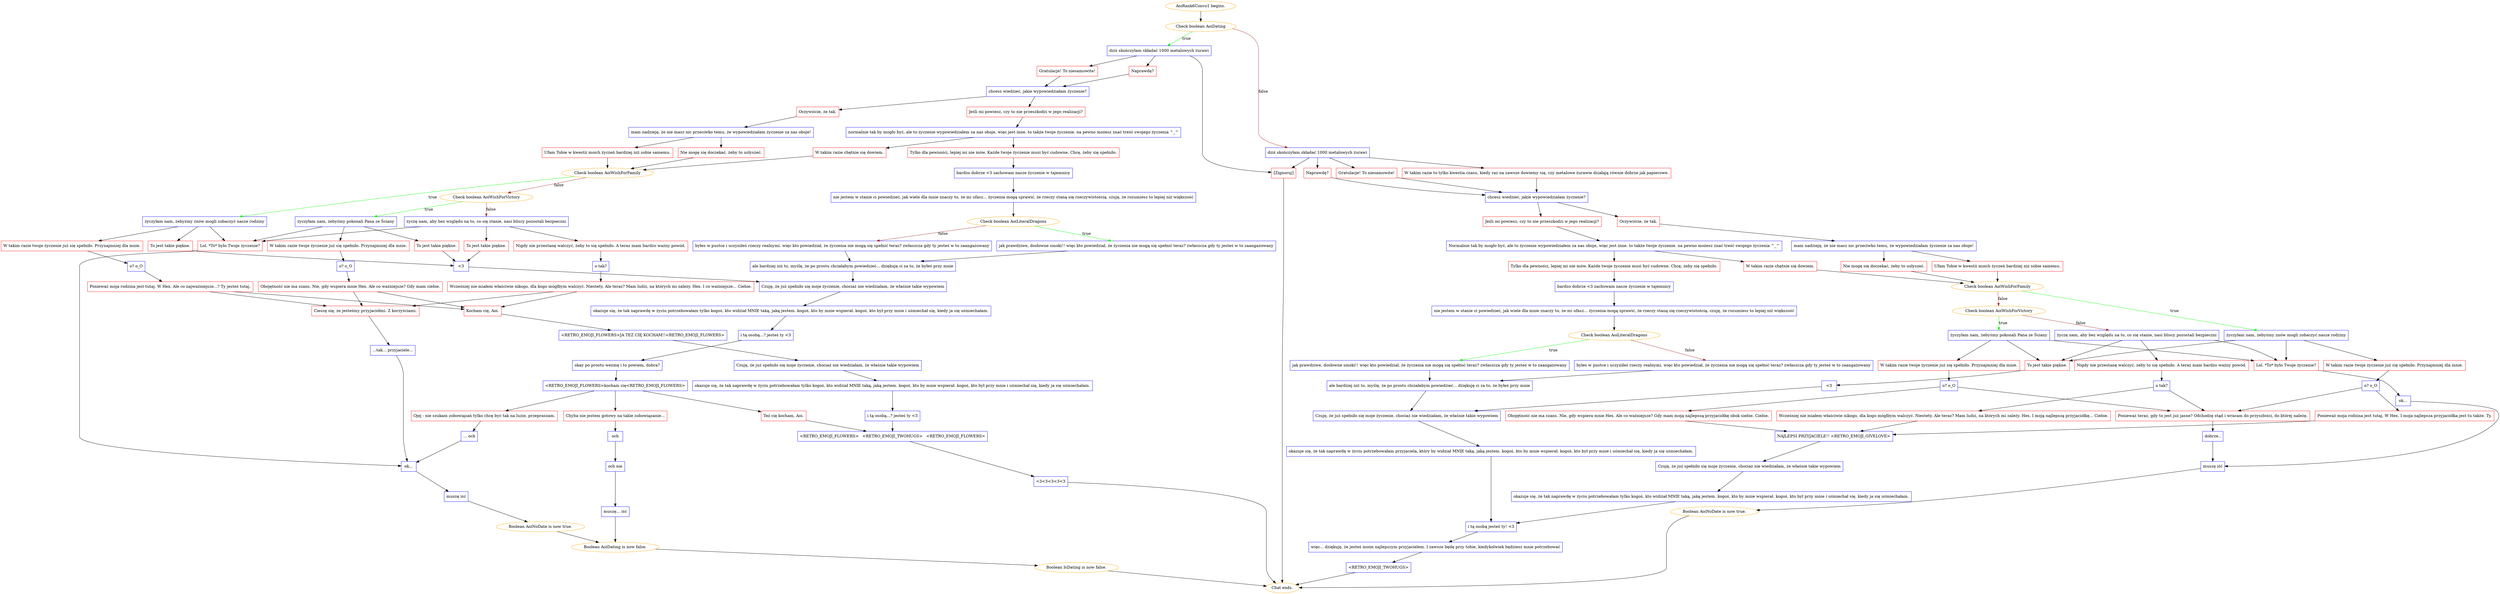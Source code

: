 digraph {
	"AoiRank6Convo1 begins." [color=orange];
		"AoiRank6Convo1 begins." -> j783435710;
	j783435710 [label="Check boolean AoiDating",color=orange];
		j783435710 -> j3539193527 [label=true,color=green];
		j783435710 -> j3750828978 [label=false,color=brown];
	j3539193527 [label="dziś skończyłam składać 1000 metalowych żurawi",shape=box,color=blue];
		j3539193527 -> j423470565;
		j3539193527 -> j1742070497;
		j3539193527 -> j3674632450;
	j3750828978 [label="dziś skończyłam składać 1000 metalowych żurawi",shape=box,color=blue];
		j3750828978 -> j2876940422;
		j3750828978 -> j2682433859;
		j3750828978 -> j1770761432;
		j3750828978 -> j3674632450;
	j423470565 [label="Naprawdę?",shape=box,color=red];
		j423470565 -> j2807082653;
	j1742070497 [label="Gratulacje! To niesamowite!",shape=box,color=red];
		j1742070497 -> j2807082653;
	j3674632450 [label="[Zignoruj]",shape=box,color=red];
		j3674632450 -> "Chat ends.";
	j2876940422 [label="W takim razie to tylko kwestia czasu, kiedy raz na zawsze dowiemy się, czy metalowe żurawie działają równie dobrze jak papierowe.",shape=box,color=red];
		j2876940422 -> j1089489947;
	j2682433859 [label="Naprawdę?",shape=box,color=red];
		j2682433859 -> j1089489947;
	j1770761432 [label="Gratulacje! To niesamowite!",shape=box,color=red];
		j1770761432 -> j1089489947;
	j2807082653 [label="chcesz wiedzieć, jakie wypowiedziałam życzenie?",shape=box,color=blue];
		j2807082653 -> j2157883475;
		j2807082653 -> j1131781600;
	"Chat ends." [color=orange];
	j1089489947 [label="chcesz wiedzieć, jakie wypowiedziałam życzenie?",shape=box,color=blue];
		j1089489947 -> j1712637327;
		j1089489947 -> j2384533684;
	j2157883475 [label="Jeśli mi powiesz, czy to nie przeszkodzi w jego realizacji?",shape=box,color=red];
		j2157883475 -> j173448307;
	j1131781600 [label="Oczywiście, że tak.",shape=box,color=red];
		j1131781600 -> j2976195611;
	j1712637327 [label="Jeśli mi powiesz, czy to nie przeszkodzi w jego realizacji?",shape=box,color=red];
		j1712637327 -> j2117021985;
	j2384533684 [label="Oczywiście, że tak.",shape=box,color=red];
		j2384533684 -> j1674500603;
	j173448307 [label="normalnie tak by mogło być, ale to życzenie wypowiedziałem za nas oboje, więc jest inne. to także twoje życzenie. na pewno możesz znać treść swojego życzenia ^_^",shape=box,color=blue];
		j173448307 -> j164725495;
		j173448307 -> j832984409;
	j2976195611 [label="mam nadzieję, że nie masz nic przeciwko temu, że wypowiedziałam życzenie za nas oboje!",shape=box,color=blue];
		j2976195611 -> j1760805887;
		j2976195611 -> j1344000242;
	j2117021985 [label="Normalnie tak by mogło być, ale to życzenie wypowiedziałem za nas oboje, więc jest inne. to także twoje życzenie. na pewno możesz znać treść swojego życzenia ^_^",shape=box,color=blue];
		j2117021985 -> j2605598626;
		j2117021985 -> j2155061995;
	j1674500603 [label="mam nadzieję, że nie masz nic przeciwko temu, że wypowiedziałam życzenie za nas oboje!",shape=box,color=blue];
		j1674500603 -> j2328176176;
		j1674500603 -> j315699;
	j164725495 [label="Tylko dla pewności, lepiej mi nie mów. Każde twoje życzenie musi być cudowne. Chcę, żeby się spełniło.",shape=box,color=red];
		j164725495 -> j164754415;
	j832984409 [label="W takim razie chętnie się dowiem.",shape=box,color=red];
		j832984409 -> j3247860844;
	j1760805887 [label="Ufam Tobie w kwestii moich życzeń bardziej niż sobie samemu.",shape=box,color=red];
		j1760805887 -> j3247860844;
	j1344000242 [label="Nie mogę się doczekać, żeby to usłyszeć.",shape=box,color=red];
		j1344000242 -> j3247860844;
	j2605598626 [label="Tylko dla pewności, lepiej mi nie mów. Każde twoje życzenie musi być cudowne. Chcę, żeby się spełniło.",shape=box,color=red];
		j2605598626 -> j4053973279;
	j2155061995 [label="W takim razie chętnie się dowiem.",shape=box,color=red];
		j2155061995 -> j828909921;
	j2328176176 [label="Ufam Tobie w kwestii moich życzeń bardziej niż sobie samemu.",shape=box,color=red];
		j2328176176 -> j828909921;
	j315699 [label="Nie mogę się doczekać, żeby to usłyszeć.",shape=box,color=red];
		j315699 -> j828909921;
	j164754415 [label="bardzo dobrze <3 zachowam nasze życzenie w tajemnicy",shape=box,color=blue];
		j164754415 -> j300407160;
	j3247860844 [label="Check boolean AoiWishForFamily",color=orange];
		j3247860844 -> j1026086461 [label=true,color=green];
		j3247860844 -> j703318390 [label=false,color=brown];
	j4053973279 [label="bardzo dobrze <3 zachowam nasze życzenie w tajemnicy",shape=box,color=blue];
		j4053973279 -> j2549689509;
	j828909921 [label="Check boolean AoiWishForFamily",color=orange];
		j828909921 -> j1661789087 [label=true,color=green];
		j828909921 -> j960399770 [label=false,color=brown];
	j300407160 [label="nie jestem w stanie ci powiedzieć, jak wiele dla mnie znaczy to, że mi ufasz... życzenia mogą sprawić, że rzeczy staną się rzeczywistością. czuję, że rozumiesz to lepiej niż większość",shape=box,color=blue];
		j300407160 -> j115447101;
	j1026086461 [label="życzyłam nam, żebyśmy znów mogli zobaczyć nasze rodziny",shape=box,color=blue];
		j1026086461 -> j112415688;
		j1026086461 -> j2069010967;
		j1026086461 -> j1856062415;
	j703318390 [label="Check boolean AoiWishForVictory",color=orange];
		j703318390 -> j655517861 [label=true,color=green];
		j703318390 -> j188734084 [label=false,color=brown];
	j2549689509 [label="nie jestem w stanie ci powiedzieć, jak wiele dla mnie znaczy to, że mi ufasz... życzenia mogą sprawić, że rzeczy staną się rzeczywistością. czuję, że rozumiesz to lepiej niż większość",shape=box,color=blue];
		j2549689509 -> j3584024800;
	j1661789087 [label="życzyłam nam, żebyśmy znów mogli zobaczyć nasze rodziny",shape=box,color=blue];
		j1661789087 -> j2648134862;
		j1661789087 -> j1549444659;
		j1661789087 -> j3326529966;
	j960399770 [label="Check boolean AoiWishForVictory",color=orange];
		j960399770 -> j1933880092 [label=true,color=green];
		j960399770 -> j1400155764 [label=false,color=brown];
	j115447101 [label="Check boolean AoiLiteralDragons",color=orange];
		j115447101 -> j1260241037 [label=true,color=green];
		j115447101 -> j287374226 [label=false,color=brown];
	j112415688 [label="W takim razie twoje życzenie już się spełniło. Przynajmniej dla mnie.",shape=box,color=red];
		j112415688 -> j2455808841;
	j2069010967 [label="To jest takie piękne.",shape=box,color=red];
		j2069010967 -> j16253572;
	j1856062415 [label="Lol. *To* było Twoje życzenie?",shape=box,color=red];
		j1856062415 -> j50752810;
	j655517861 [label="życzyłam nam, żebyśmy pokonali Pana ze Ściany",shape=box,color=blue];
		j655517861 -> j1082180616;
		j655517861 -> j1475662684;
		j655517861 -> j1856062415;
	j188734084 [label="życzę nam, aby bez względu na to, co się stanie, nasi bliscy pozostali bezpieczni",shape=box,color=blue];
		j188734084 -> j1260973536;
		j188734084 -> j1072997212;
		j188734084 -> j1856062415;
	j3584024800 [label="Check boolean AoiLiteralDragons",color=orange];
		j3584024800 -> j3052132823 [label=true,color=green];
		j3584024800 -> j1380599699 [label=false,color=brown];
	j2648134862 [label="W takim razie twoje życzenie już się spełniło. Przynajmniej dla mnie.",shape=box,color=red];
		j2648134862 -> j4055194871;
	j1549444659 [label="To jest takie piękne.",shape=box,color=red];
		j1549444659 -> j1698551491;
	j3326529966 [label="Lol. *To* było Twoje życzenie?",shape=box,color=red];
		j3326529966 -> j72691947;
	j1933880092 [label="życzyłam nam, żebyśmy pokonali Pana ze Ściany",shape=box,color=blue];
		j1933880092 -> j2495529569;
		j1933880092 -> j1549444659;
		j1933880092 -> j3326529966;
	j1400155764 [label="życzę nam, aby bez względu na to, co się stanie, nasi bliscy pozostali bezpieczni",shape=box,color=blue];
		j1400155764 -> j1999939658;
		j1400155764 -> j1549444659;
		j1400155764 -> j3326529966;
	j1260241037 [label="jak prawdziwe, dosłowne smoki!! więc kto powiedział, że życzenia nie mogą się spełnić teraz? zwłaszcza gdy ty jesteś w to zaangażowany",shape=box,color=blue];
		j1260241037 -> j3782171363;
	j287374226 [label="byłes w pustce i uczyniłeś rzeczy realnymi. więc kto powiedział, że życzenia nie mogą się spełnić teraz? zwłaszcza gdy ty jesteś w to zaangażowany",shape=box,color=blue];
		j287374226 -> j3782171363;
	j2455808841 [label="o? o_O",shape=box,color=blue];
		j2455808841 -> j3821457641;
	j16253572 [label="<3",shape=box,color=blue];
		j16253572 -> j1274646048;
	j50752810 [label="ok...",shape=box,color=blue];
		j50752810 -> j186534828;
	j1082180616 [label="W takim razie twoje życzenie już się spełniło. Przynajmniej dla mnie.",shape=box,color=red];
		j1082180616 -> j3614398813;
	j1475662684 [label="To jest takie piękne.",shape=box,color=red];
		j1475662684 -> j16253572;
	j1260973536 [label="Nigdy nie przestanę walczyć, żeby to się spełniło. A teraz mam bardzo ważny powód.",shape=box,color=red];
		j1260973536 -> j1707988497;
	j1072997212 [label="To jest takie piękne.",shape=box,color=red];
		j1072997212 -> j16253572;
	j3052132823 [label="jak prawdziwe, dosłowne smoki!! więc kto powiedział, że życzenia nie mogą się spełnić teraz? zwłaszcza gdy ty jesteś w to zaangażowany",shape=box,color=blue];
		j3052132823 -> j3496272347;
	j1380599699 [label="byłes w pustce i uczyniłeś rzeczy realnymi. więc kto powiedział, że życzenia nie mogą się spełnić teraz? zwłaszcza gdy ty jesteś w to zaangażowany",shape=box,color=blue];
		j1380599699 -> j3496272347;
	j4055194871 [label="o? o_O",shape=box,color=blue];
		j4055194871 -> j2746329677;
		j4055194871 -> j1544748736;
	j1698551491 [label="<3",shape=box,color=blue];
		j1698551491 -> j242435669;
	j72691947 [label="ok...",shape=box,color=blue];
		j72691947 -> j2790157935;
	j2495529569 [label="W takim razie twoje życzenie już się spełniło. Przynajmniej dla mnie.",shape=box,color=red];
		j2495529569 -> j4102579152;
	j1999939658 [label="Nigdy nie przestanę walczyć, żeby to się spełniło. A teraz mam bardzo ważny powód.",shape=box,color=red];
		j1999939658 -> j3865104249;
	j3782171363 [label="ale bardziej niż to, myślę, że po prostu chciałabym powiedzieć... dziękuję ci za to, że byłeś przy mnie",shape=box,color=blue];
		j3782171363 -> j1274646048;
	j3821457641 [label="Ponieważ moja rodzina jest tutaj. W Hex. Ale co najważniejsze...? Ty jesteś tutaj.",shape=box,color=red];
		j3821457641 -> j916616539;
		j3821457641 -> j1871840838;
	j1274646048 [label="Czuję, że już spełniło się moje życzenie, chociaż nie wiedziałam, że właśnie takie wypowiem",shape=box,color=blue];
		j1274646048 -> j152023177;
	j186534828 [label="muszę iść",shape=box,color=blue];
		j186534828 -> j2447544522;
	j3614398813 [label="o? o_O",shape=box,color=blue];
		j3614398813 -> j2363074988;
	j1707988497 [label="o tak?",shape=box,color=blue];
		j1707988497 -> j3389361868;
	j3496272347 [label="ale bardziej niż to, myślę, że po prostu chciałabym powiedzieć... dziękuję ci za to, że byłeś przy mnie",shape=box,color=blue];
		j3496272347 -> j242435669;
	j2746329677 [label="Ponieważ moja rodzina jest tutaj. W Hex. I moja najlepsza przyjaciółka jest tu także. Ty.",shape=box,color=red];
		j2746329677 -> j2121264533;
	j1544748736 [label="Ponieważ teraz, gdy to jest już jasne? Odchodzę stąd i wracam do przyszłości, do której należę.",shape=box,color=red];
		j1544748736 -> j2210374758;
	j242435669 [label="Czuję, że już spełniło się moje życzenie, chociaż nie wiedziałam, że właśnie takie wypowiem",shape=box,color=blue];
		j242435669 -> j1355519695;
	j2790157935 [label="muszę iść",shape=box,color=blue];
		j2790157935 -> j2246494386;
	j4102579152 [label="o? o_O",shape=box,color=blue];
		j4102579152 -> j1150586656;
		j4102579152 -> j1544748736;
	j3865104249 [label="o tak?",shape=box,color=blue];
		j3865104249 -> j2361926670;
		j3865104249 -> j1544748736;
	j916616539 [label="Kocham cię, Aoi.",shape=box,color=red];
		j916616539 -> j3689316044;
	j1871840838 [label="Cieszę się, że jesteśmy przyjaciółmi. Z korzyściami.",shape=box,color=red];
		j1871840838 -> j6090172;
	j152023177 [label="okazuje się, że tak naprawdę w życiu potrzebowałam tylko kogoś, kto widział MNIE taką, jaką jestem. kogoś, kto by mnie wspierał. kogoś, kto był przy mnie i uśmiechał się, kiedy ja się uśmiechałam.",shape=box,color=blue];
		j152023177 -> j4155036333;
	j2447544522 [label="Boolean AoiNoDate is now true.",color=orange];
		j2447544522 -> j2417470976;
	j2363074988 [label="Obojętność nie ma szans. Nie, gdy wspiera mnie Hex. Ale co ważniejsze? Gdy mam ciebie.",shape=box,color=red];
		j2363074988 -> j916616539;
		j2363074988 -> j1871840838;
	j3389361868 [label="Wcześniej nie miałem właściwie nikogo, dla kogo mógłbym walczyć. Niestety. Ale teraz? Mam ludzi, na których mi zależy. Hex. I co ważniejsze... Ciebie.",shape=box,color=red];
		j3389361868 -> j916616539;
		j3389361868 -> j1871840838;
	j2121264533 [label="NAJLEPSI PRZYJACIELE!! <RETRO_EMOJI_GIVELOVE>",shape=box,color=blue];
		j2121264533 -> j975107043;
	j2210374758 [label="dobrze..",shape=box,color=blue];
		j2210374758 -> j2790157935;
	j1355519695 [label="okazuje się, że tak naprawdę w życiu potrzebowałam przyjaciela, który by widział MNIE taką, jaką jestem. kogoś, kto by mnie wspierał. kogoś, kto był przy mnie i uśmiechał się, kiedy ja się uśmiechałam.",shape=box,color=blue];
		j1355519695 -> j1607392270;
	j2246494386 [label="Boolean AoiNoDate is now true.",color=orange];
		j2246494386 -> "Chat ends.";
	j1150586656 [label="Obojętność nie ma szans. Nie, gdy wspiera mnie Hex. Ale co ważniejsze? Gdy mam moją najlepszą przyjaciółkę obok siebie. Ciebie.",shape=box,color=red];
		j1150586656 -> j2121264533;
	j2361926670 [label="Wcześniej nie miałem właściwie nikogo, dla kogo mógłbym walczyć. Niestety. Ale teraz? Mam ludzi, na których mi zależy. Hex. I moją najlepszą przyjaciółkę... Ciebie.",shape=box,color=red];
		j2361926670 -> j2121264533;
	j3689316044 [label="<RETRO_EMOJI_FLOWERS>JA TEŻ CIĘ KOCHAM!!<RETRO_EMOJI_FLOWERS>",shape=box,color=blue];
		j3689316044 -> j3546166611;
	j6090172 [label="...tak... przyjaciele...",shape=box,color=blue];
		j6090172 -> j50752810;
	j4155036333 [label="i tą osobą...? jesteś ty <3",shape=box,color=blue];
		j4155036333 -> j3270240801;
	j2417470976 [label="Boolean AoiDating is now false.",color=orange];
		j2417470976 -> j178902881;
	j975107043 [label="Czuję, że już spełniło się moje życzenie, chociaż nie wiedziałam, że właśnie takie wypowiem",shape=box,color=blue];
		j975107043 -> j1259191172;
	j1607392270 [label="i tą osobą jesteś ty! <3",shape=box,color=blue];
		j1607392270 -> j1785309573;
	j3546166611 [label="Czuję, że już spełniło się moje życzenie, chociaż nie wiedziałam, że właśnie takie wypowiem",shape=box,color=blue];
		j3546166611 -> j3728278722;
	j3270240801 [label="okay po prostu wezmę i to powiem, dobra?",shape=box,color=blue];
		j3270240801 -> j3073998992;
	j178902881 [label="Boolean IsDating is now false.",color=orange];
		j178902881 -> "Chat ends.";
	j1259191172 [label="okazuje się, że tak naprawdę w życiu potrzebowałam tylko kogoś, kto widział MNIE taką, jaką jestem. kogoś, kto by mnie wspierał. kogoś, kto był przy mnie i uśmiechał się, kiedy ja się uśmiechałam.",shape=box,color=blue];
		j1259191172 -> j1607392270;
	j1785309573 [label="więc... dziękuję, że jesteś moim najlepszym przyjacielem. I zawsze będę przy tobie, kiedykolwiek będziesz mnie potrzebować",shape=box,color=blue];
		j1785309573 -> j2792338544;
	j3728278722 [label="okazuje się, że tak naprawdę w życiu potrzebowałam tylko kogoś, kto widział MNIE taką, jaką jestem. kogoś, kto by mnie wspierał. kogoś, kto był przy mnie i uśmiechał się, kiedy ja się uśmiechałam.",shape=box,color=blue];
		j3728278722 -> j3151078441;
	j3073998992 [label="<RETRO_EMOJI_FLOWERS>kocham cię<RETRO_EMOJI_FLOWERS>",shape=box,color=blue];
		j3073998992 -> j3044482130;
		j3073998992 -> j2750381565;
		j3073998992 -> j1151216812;
	j2792338544 [label="<RETRO_EMOJI_TWOHUGS>",shape=box,color=blue];
		j2792338544 -> "Chat ends.";
	j3151078441 [label="i tą osobą...? jesteś ty <3",shape=box,color=blue];
		j3151078441 -> j3358652932;
	j3044482130 [label="Też cię kocham, Aoi.",shape=box,color=red];
		j3044482130 -> j3358652932;
	j2750381565 [label="Chyba nie jestem gotowy na takie zobowiązanie...",shape=box,color=red];
		j2750381565 -> j2531404479;
	j1151216812 [label="Ojej - nie szukam zobowiązań tylko chcę być tak na luzie, przepraszam.",shape=box,color=red];
		j1151216812 -> j1780595907;
	j3358652932 [label="<RETRO_EMOJI_FLOWERS>   <RETRO_EMOJI_TWOHUGS>   <RETRO_EMOJI_FLOWERS>",shape=box,color=blue];
		j3358652932 -> j492764616;
	j2531404479 [label="och",shape=box,color=blue];
		j2531404479 -> j2359343545;
	j1780595907 [label="... och",shape=box,color=blue];
		j1780595907 -> j50752810;
	j492764616 [label="<3<3<3<3<3",shape=box,color=blue];
		j492764616 -> "Chat ends.";
	j2359343545 [label="och nie",shape=box,color=blue];
		j2359343545 -> j3717994376;
	j3717994376 [label="muszę... iść",shape=box,color=blue];
		j3717994376 -> j2417470976;
}
